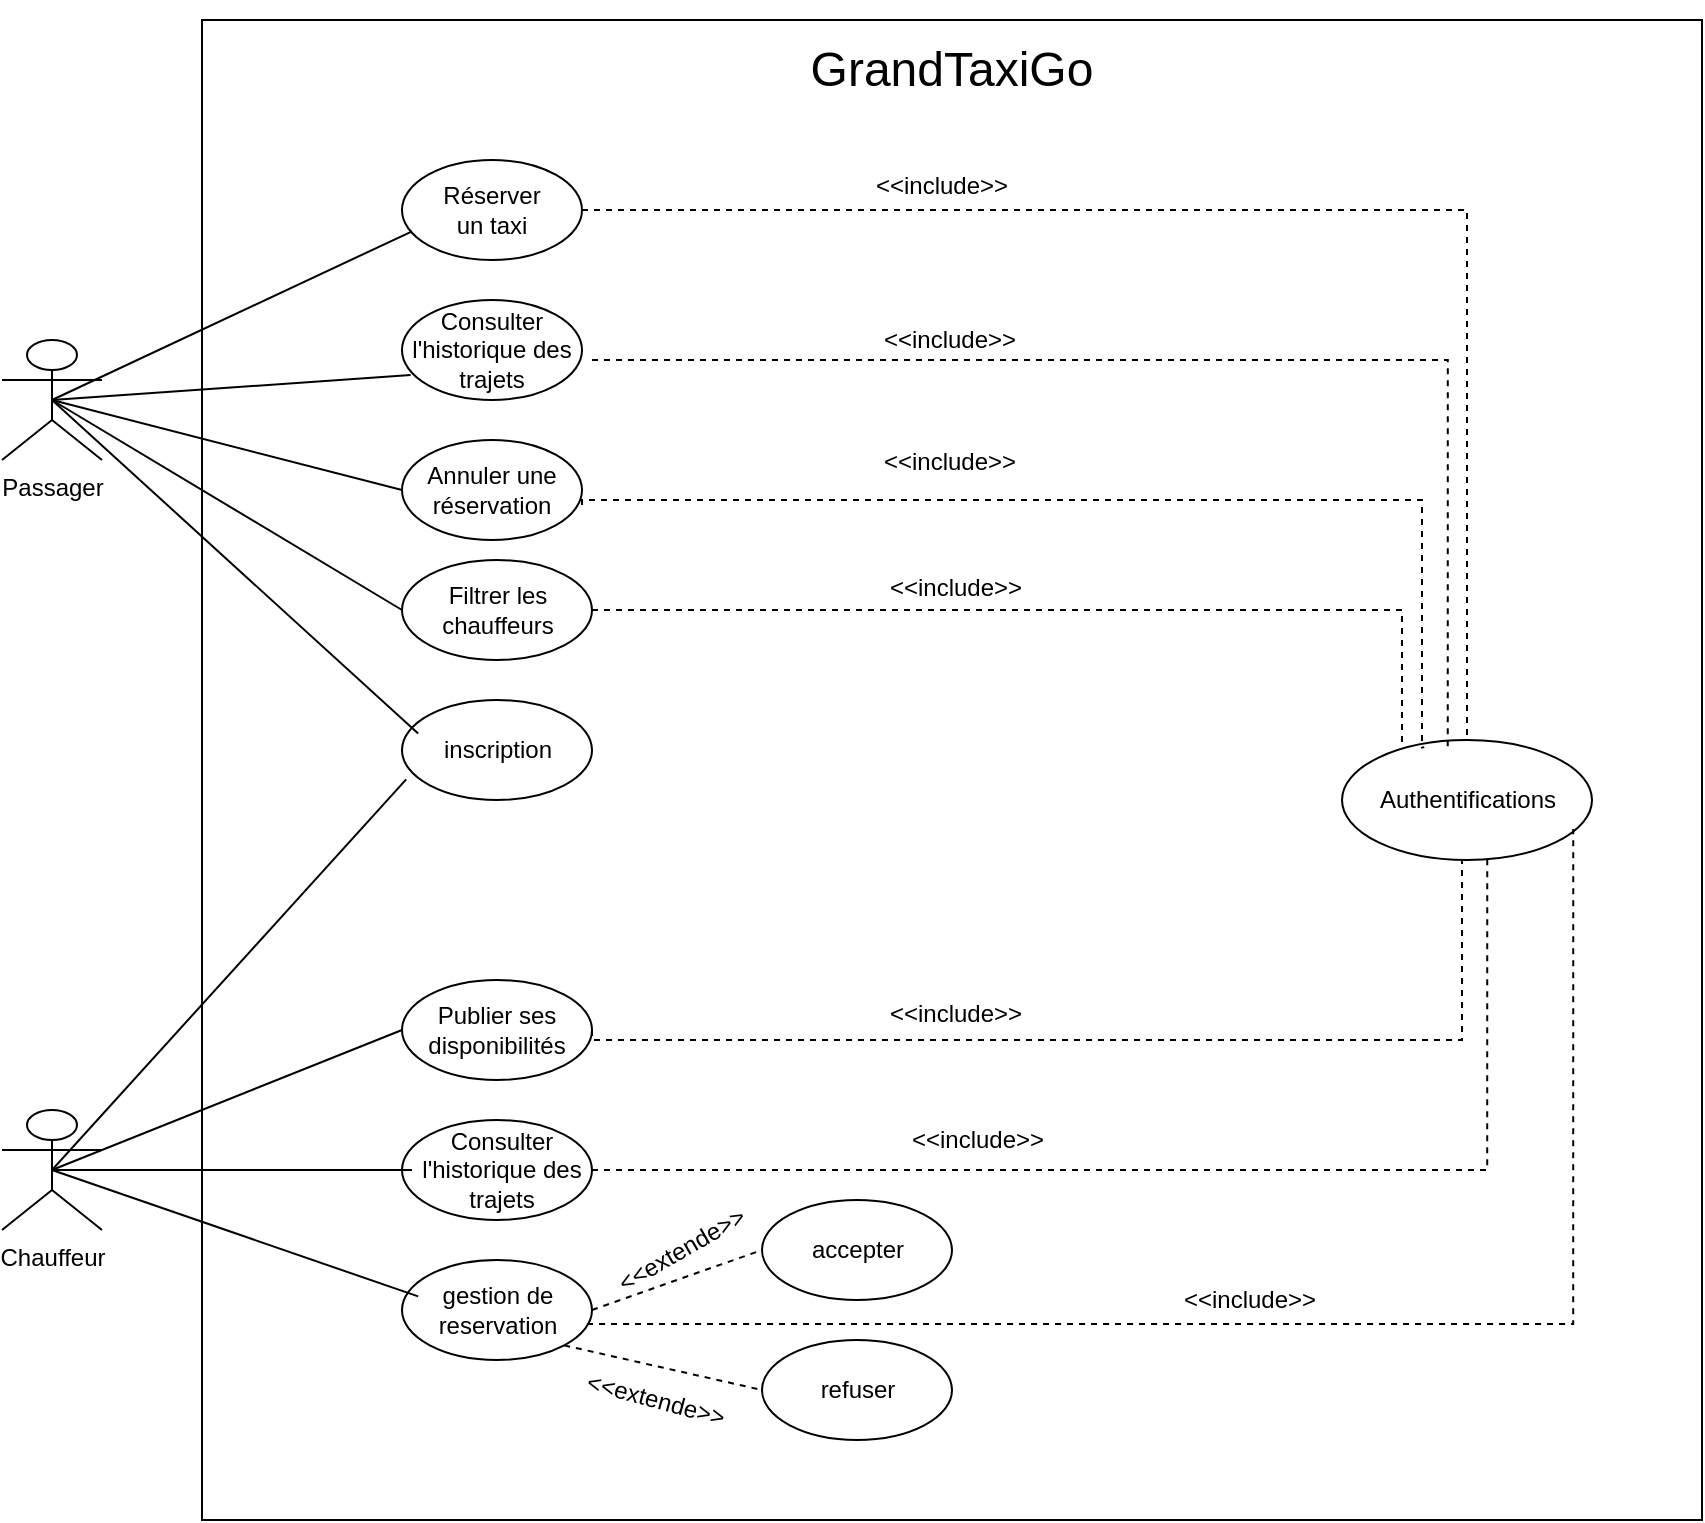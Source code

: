 <mxfile version="26.0.16">
  <diagram name="Page-1" id="VcgcVQ3smTGqQbMzkUrZ">
    <mxGraphModel dx="1034" dy="454" grid="1" gridSize="10" guides="1" tooltips="1" connect="1" arrows="1" fold="1" page="1" pageScale="1" pageWidth="827" pageHeight="1169" math="0" shadow="0">
      <root>
        <mxCell id="0" />
        <mxCell id="1" parent="0" />
        <mxCell id="NUxJk3UTo4rs5kgtsDef-1" value="" style="whiteSpace=wrap;html=1;aspect=fixed;" parent="1" vertex="1">
          <mxGeometry x="200" y="80" width="750" height="750" as="geometry" />
        </mxCell>
        <mxCell id="NUxJk3UTo4rs5kgtsDef-2" value="&lt;font style=&quot;font-size: 24px;&quot;&gt;GrandTaxiGo&lt;/font&gt;" style="text;html=1;align=center;verticalAlign=middle;whiteSpace=wrap;rounded=0;" parent="1" vertex="1">
          <mxGeometry x="477" y="70" width="196" height="70" as="geometry" />
        </mxCell>
        <mxCell id="NUxJk3UTo4rs5kgtsDef-3" value="Passager" style="shape=umlActor;verticalLabelPosition=bottom;verticalAlign=top;html=1;outlineConnect=0;" parent="1" vertex="1">
          <mxGeometry x="100" y="240" width="50" height="60" as="geometry" />
        </mxCell>
        <mxCell id="NUxJk3UTo4rs5kgtsDef-6" value="" style="ellipse;whiteSpace=wrap;html=1;" parent="1" vertex="1">
          <mxGeometry x="300" y="150" width="90" height="50" as="geometry" />
        </mxCell>
        <mxCell id="NUxJk3UTo4rs5kgtsDef-7" value="Réserver un taxi" style="text;html=1;align=center;verticalAlign=middle;whiteSpace=wrap;rounded=0;" parent="1" vertex="1">
          <mxGeometry x="315" y="160" width="60" height="30" as="geometry" />
        </mxCell>
        <mxCell id="NUxJk3UTo4rs5kgtsDef-8" value="" style="ellipse;whiteSpace=wrap;html=1;" parent="1" vertex="1">
          <mxGeometry x="300" y="220" width="90" height="50" as="geometry" />
        </mxCell>
        <mxCell id="NUxJk3UTo4rs5kgtsDef-9" value="Consulter l&#39;historique des trajets" style="text;html=1;align=center;verticalAlign=middle;whiteSpace=wrap;rounded=0;" parent="1" vertex="1">
          <mxGeometry x="295" y="230" width="100" height="30" as="geometry" />
        </mxCell>
        <mxCell id="NUxJk3UTo4rs5kgtsDef-10" value="" style="ellipse;whiteSpace=wrap;html=1;" parent="1" vertex="1">
          <mxGeometry x="300" y="290" width="90" height="50" as="geometry" />
        </mxCell>
        <mxCell id="NUxJk3UTo4rs5kgtsDef-11" value="Annuler une réservation" style="text;html=1;align=center;verticalAlign=middle;whiteSpace=wrap;rounded=0;" parent="1" vertex="1">
          <mxGeometry x="300" y="300" width="90" height="30" as="geometry" />
        </mxCell>
        <mxCell id="NUxJk3UTo4rs5kgtsDef-12" value="" style="ellipse;whiteSpace=wrap;html=1;" parent="1" vertex="1">
          <mxGeometry x="300" y="350" width="95" height="50" as="geometry" />
        </mxCell>
        <mxCell id="NUxJk3UTo4rs5kgtsDef-13" value="Filtrer les chauffeurs" style="text;html=1;align=center;verticalAlign=middle;whiteSpace=wrap;rounded=0;" parent="1" vertex="1">
          <mxGeometry x="317.5" y="360" width="60" height="30" as="geometry" />
        </mxCell>
        <mxCell id="NUxJk3UTo4rs5kgtsDef-14" value="Chauffeur" style="shape=umlActor;verticalLabelPosition=bottom;verticalAlign=top;html=1;outlineConnect=0;" parent="1" vertex="1">
          <mxGeometry x="100" y="625" width="50" height="60" as="geometry" />
        </mxCell>
        <mxCell id="NUxJk3UTo4rs5kgtsDef-15" value="" style="ellipse;whiteSpace=wrap;html=1;" parent="1" vertex="1">
          <mxGeometry x="770" y="440" width="125" height="60" as="geometry" />
        </mxCell>
        <mxCell id="NUxJk3UTo4rs5kgtsDef-16" value="Authentifications" style="text;html=1;align=center;verticalAlign=middle;whiteSpace=wrap;rounded=0;" parent="1" vertex="1">
          <mxGeometry x="789.75" y="455" width="85.5" height="30" as="geometry" />
        </mxCell>
        <mxCell id="NUxJk3UTo4rs5kgtsDef-17" value="" style="ellipse;whiteSpace=wrap;html=1;" parent="1" vertex="1">
          <mxGeometry x="300" y="420" width="95" height="50" as="geometry" />
        </mxCell>
        <mxCell id="NUxJk3UTo4rs5kgtsDef-18" value="inscription" style="text;html=1;align=center;verticalAlign=middle;whiteSpace=wrap;rounded=0;" parent="1" vertex="1">
          <mxGeometry x="317.5" y="430" width="60" height="30" as="geometry" />
        </mxCell>
        <mxCell id="NUxJk3UTo4rs5kgtsDef-21" value="" style="ellipse;whiteSpace=wrap;html=1;" parent="1" vertex="1">
          <mxGeometry x="300" y="560" width="95" height="50" as="geometry" />
        </mxCell>
        <mxCell id="NUxJk3UTo4rs5kgtsDef-22" value="Publier ses disponibilités" style="text;html=1;align=center;verticalAlign=middle;whiteSpace=wrap;rounded=0;" parent="1" vertex="1">
          <mxGeometry x="316.25" y="570" width="62.5" height="30" as="geometry" />
        </mxCell>
        <mxCell id="NUxJk3UTo4rs5kgtsDef-23" value="" style="ellipse;whiteSpace=wrap;html=1;" parent="1" vertex="1">
          <mxGeometry x="300" y="700" width="95" height="50" as="geometry" />
        </mxCell>
        <mxCell id="NUxJk3UTo4rs5kgtsDef-24" value="gestion de reservation" style="text;html=1;align=center;verticalAlign=middle;whiteSpace=wrap;rounded=0;" parent="1" vertex="1">
          <mxGeometry x="317.5" y="710" width="60" height="30" as="geometry" />
        </mxCell>
        <mxCell id="NUxJk3UTo4rs5kgtsDef-25" value="" style="ellipse;whiteSpace=wrap;html=1;" parent="1" vertex="1">
          <mxGeometry x="300" y="630" width="95" height="50" as="geometry" />
        </mxCell>
        <mxCell id="NUxJk3UTo4rs5kgtsDef-26" value="Consulter l&#39;historique des trajets" style="text;html=1;align=center;verticalAlign=middle;whiteSpace=wrap;rounded=0;" parent="1" vertex="1">
          <mxGeometry x="305" y="640" width="90" height="30" as="geometry" />
        </mxCell>
        <mxCell id="NUxJk3UTo4rs5kgtsDef-27" value="" style="ellipse;whiteSpace=wrap;html=1;" parent="1" vertex="1">
          <mxGeometry x="480" y="670" width="95" height="50" as="geometry" />
        </mxCell>
        <mxCell id="NUxJk3UTo4rs5kgtsDef-28" value="accepter" style="text;html=1;align=center;verticalAlign=middle;whiteSpace=wrap;rounded=0;" parent="1" vertex="1">
          <mxGeometry x="497.5" y="680" width="60" height="30" as="geometry" />
        </mxCell>
        <mxCell id="NUxJk3UTo4rs5kgtsDef-29" value="" style="ellipse;whiteSpace=wrap;html=1;" parent="1" vertex="1">
          <mxGeometry x="480" y="740" width="95" height="50" as="geometry" />
        </mxCell>
        <mxCell id="NUxJk3UTo4rs5kgtsDef-30" value="refuser" style="text;html=1;align=center;verticalAlign=middle;whiteSpace=wrap;rounded=0;" parent="1" vertex="1">
          <mxGeometry x="497.5" y="750" width="60" height="30" as="geometry" />
        </mxCell>
        <mxCell id="NUxJk3UTo4rs5kgtsDef-31" value="" style="endArrow=none;html=1;rounded=0;exitX=0.5;exitY=0.5;exitDx=0;exitDy=0;exitPerimeter=0;entryX=0.093;entryY=0.916;entryDx=0;entryDy=0;entryPerimeter=0;" parent="1" source="NUxJk3UTo4rs5kgtsDef-3" target="NUxJk3UTo4rs5kgtsDef-9" edge="1">
          <mxGeometry width="50" height="50" relative="1" as="geometry">
            <mxPoint x="300" y="510" as="sourcePoint" />
            <mxPoint x="350" y="460" as="targetPoint" />
          </mxGeometry>
        </mxCell>
        <mxCell id="NUxJk3UTo4rs5kgtsDef-32" value="" style="endArrow=none;html=1;rounded=0;exitX=0.5;exitY=0.5;exitDx=0;exitDy=0;exitPerimeter=0;entryX=0;entryY=0.5;entryDx=0;entryDy=0;" parent="1" source="NUxJk3UTo4rs5kgtsDef-3" target="NUxJk3UTo4rs5kgtsDef-11" edge="1">
          <mxGeometry width="50" height="50" relative="1" as="geometry">
            <mxPoint x="135" y="280" as="sourcePoint" />
            <mxPoint x="314" y="267" as="targetPoint" />
          </mxGeometry>
        </mxCell>
        <mxCell id="NUxJk3UTo4rs5kgtsDef-33" value="" style="endArrow=none;html=1;rounded=0;exitX=0.5;exitY=0.5;exitDx=0;exitDy=0;exitPerimeter=0;entryX=0;entryY=0.5;entryDx=0;entryDy=0;" parent="1" source="NUxJk3UTo4rs5kgtsDef-3" target="NUxJk3UTo4rs5kgtsDef-12" edge="1">
          <mxGeometry width="50" height="50" relative="1" as="geometry">
            <mxPoint x="135" y="280" as="sourcePoint" />
            <mxPoint x="310" y="325" as="targetPoint" />
          </mxGeometry>
        </mxCell>
        <mxCell id="NUxJk3UTo4rs5kgtsDef-34" value="" style="endArrow=none;html=1;rounded=0;exitX=0.5;exitY=0.5;exitDx=0;exitDy=0;exitPerimeter=0;entryX=0.085;entryY=0.335;entryDx=0;entryDy=0;entryPerimeter=0;" parent="1" source="NUxJk3UTo4rs5kgtsDef-3" target="NUxJk3UTo4rs5kgtsDef-17" edge="1">
          <mxGeometry width="50" height="50" relative="1" as="geometry">
            <mxPoint x="135" y="280" as="sourcePoint" />
            <mxPoint x="310" y="385" as="targetPoint" />
          </mxGeometry>
        </mxCell>
        <mxCell id="NUxJk3UTo4rs5kgtsDef-35" value="" style="endArrow=none;html=1;rounded=0;exitX=0.5;exitY=0.5;exitDx=0;exitDy=0;exitPerimeter=0;entryX=0.022;entryY=0.794;entryDx=0;entryDy=0;entryPerimeter=0;" parent="1" source="NUxJk3UTo4rs5kgtsDef-14" target="NUxJk3UTo4rs5kgtsDef-17" edge="1">
          <mxGeometry width="50" height="50" relative="1" as="geometry">
            <mxPoint x="135" y="280" as="sourcePoint" />
            <mxPoint x="318" y="447" as="targetPoint" />
          </mxGeometry>
        </mxCell>
        <mxCell id="NUxJk3UTo4rs5kgtsDef-36" value="" style="endArrow=none;html=1;rounded=0;exitX=0.5;exitY=0.5;exitDx=0;exitDy=0;exitPerimeter=0;entryX=0;entryY=0.5;entryDx=0;entryDy=0;" parent="1" source="NUxJk3UTo4rs5kgtsDef-14" target="NUxJk3UTo4rs5kgtsDef-21" edge="1">
          <mxGeometry width="50" height="50" relative="1" as="geometry">
            <mxPoint x="135" y="665" as="sourcePoint" />
            <mxPoint x="312" y="470" as="targetPoint" />
          </mxGeometry>
        </mxCell>
        <mxCell id="NUxJk3UTo4rs5kgtsDef-37" value="" style="endArrow=none;html=1;rounded=0;exitX=0.5;exitY=0.5;exitDx=0;exitDy=0;exitPerimeter=0;entryX=0;entryY=0.5;entryDx=0;entryDy=0;" parent="1" source="NUxJk3UTo4rs5kgtsDef-14" target="NUxJk3UTo4rs5kgtsDef-26" edge="1">
          <mxGeometry width="50" height="50" relative="1" as="geometry">
            <mxPoint x="135" y="665" as="sourcePoint" />
            <mxPoint x="310" y="595" as="targetPoint" />
          </mxGeometry>
        </mxCell>
        <mxCell id="NUxJk3UTo4rs5kgtsDef-38" value="" style="endArrow=none;html=1;rounded=0;exitX=0.5;exitY=0.5;exitDx=0;exitDy=0;exitPerimeter=0;entryX=0.085;entryY=0.364;entryDx=0;entryDy=0;entryPerimeter=0;" parent="1" source="NUxJk3UTo4rs5kgtsDef-14" target="NUxJk3UTo4rs5kgtsDef-23" edge="1">
          <mxGeometry width="50" height="50" relative="1" as="geometry">
            <mxPoint x="135" y="665" as="sourcePoint" />
            <mxPoint x="310" y="665" as="targetPoint" />
          </mxGeometry>
        </mxCell>
        <mxCell id="NUxJk3UTo4rs5kgtsDef-39" value="" style="endArrow=none;dashed=1;html=1;rounded=0;exitX=1;exitY=0.5;exitDx=0;exitDy=0;entryX=0;entryY=0.5;entryDx=0;entryDy=0;" parent="1" source="NUxJk3UTo4rs5kgtsDef-23" target="NUxJk3UTo4rs5kgtsDef-27" edge="1">
          <mxGeometry width="50" height="50" relative="1" as="geometry">
            <mxPoint x="300" y="730" as="sourcePoint" />
            <mxPoint x="350" y="680" as="targetPoint" />
          </mxGeometry>
        </mxCell>
        <mxCell id="NUxJk3UTo4rs5kgtsDef-40" value="" style="endArrow=none;dashed=1;html=1;rounded=0;exitX=1;exitY=1;exitDx=0;exitDy=0;entryX=0;entryY=0.5;entryDx=0;entryDy=0;" parent="1" source="NUxJk3UTo4rs5kgtsDef-23" target="NUxJk3UTo4rs5kgtsDef-29" edge="1">
          <mxGeometry width="50" height="50" relative="1" as="geometry">
            <mxPoint x="405" y="735" as="sourcePoint" />
            <mxPoint x="490" y="705" as="targetPoint" />
          </mxGeometry>
        </mxCell>
        <mxCell id="NUxJk3UTo4rs5kgtsDef-41" value="" style="endArrow=none;html=1;rounded=0;exitX=0.5;exitY=0.5;exitDx=0;exitDy=0;exitPerimeter=0;entryX=0.056;entryY=0.713;entryDx=0;entryDy=0;entryPerimeter=0;" parent="1" source="NUxJk3UTo4rs5kgtsDef-3" target="NUxJk3UTo4rs5kgtsDef-6" edge="1">
          <mxGeometry width="50" height="50" relative="1" as="geometry">
            <mxPoint x="135" y="280" as="sourcePoint" />
            <mxPoint x="314" y="267" as="targetPoint" />
          </mxGeometry>
        </mxCell>
        <mxCell id="NUxJk3UTo4rs5kgtsDef-42" value="" style="endArrow=none;dashed=1;html=1;rounded=0;exitX=1;exitY=0.5;exitDx=0;exitDy=0;entryX=0.5;entryY=0;entryDx=0;entryDy=0;edgeStyle=orthogonalEdgeStyle;" parent="1" source="NUxJk3UTo4rs5kgtsDef-6" target="NUxJk3UTo4rs5kgtsDef-15" edge="1">
          <mxGeometry width="50" height="50" relative="1" as="geometry">
            <mxPoint x="405" y="735" as="sourcePoint" />
            <mxPoint x="490" y="705" as="targetPoint" />
          </mxGeometry>
        </mxCell>
        <mxCell id="NUxJk3UTo4rs5kgtsDef-43" value="" style="endArrow=none;dashed=1;html=1;rounded=0;entryX=0.423;entryY=0.069;entryDx=0;entryDy=0;edgeStyle=orthogonalEdgeStyle;entryPerimeter=0;" parent="1" source="NUxJk3UTo4rs5kgtsDef-9" target="NUxJk3UTo4rs5kgtsDef-15" edge="1">
          <mxGeometry width="50" height="50" relative="1" as="geometry">
            <mxPoint x="400" y="185" as="sourcePoint" />
            <mxPoint x="843" y="450" as="targetPoint" />
            <Array as="points">
              <mxPoint x="823" y="250" />
            </Array>
          </mxGeometry>
        </mxCell>
        <mxCell id="NUxJk3UTo4rs5kgtsDef-45" value="" style="endArrow=none;dashed=1;html=1;rounded=0;entryX=0.329;entryY=0.061;entryDx=0;entryDy=0;edgeStyle=orthogonalEdgeStyle;entryPerimeter=0;exitX=1;exitY=0.75;exitDx=0;exitDy=0;" parent="1" source="NUxJk3UTo4rs5kgtsDef-11" target="NUxJk3UTo4rs5kgtsDef-15" edge="1">
          <mxGeometry width="50" height="50" relative="1" as="geometry">
            <mxPoint x="405" y="260" as="sourcePoint" />
            <mxPoint x="833" y="454" as="targetPoint" />
            <Array as="points">
              <mxPoint x="390" y="320" />
              <mxPoint x="810" y="320" />
              <mxPoint x="810" y="444" />
            </Array>
          </mxGeometry>
        </mxCell>
        <mxCell id="NUxJk3UTo4rs5kgtsDef-47" value="" style="endArrow=none;dashed=1;html=1;rounded=0;edgeStyle=orthogonalEdgeStyle;exitX=1;exitY=0.5;exitDx=0;exitDy=0;" parent="1" source="NUxJk3UTo4rs5kgtsDef-12" target="NUxJk3UTo4rs5kgtsDef-15" edge="1">
          <mxGeometry width="50" height="50" relative="1" as="geometry">
            <mxPoint x="405" y="260" as="sourcePoint" />
            <mxPoint x="833" y="454" as="targetPoint" />
            <Array as="points">
              <mxPoint x="800" y="375" />
            </Array>
          </mxGeometry>
        </mxCell>
        <mxCell id="NUxJk3UTo4rs5kgtsDef-48" value="" style="endArrow=none;dashed=1;html=1;rounded=0;edgeStyle=orthogonalEdgeStyle;exitX=1;exitY=0.5;exitDx=0;exitDy=0;entryX=0.5;entryY=1;entryDx=0;entryDy=0;" parent="1" source="NUxJk3UTo4rs5kgtsDef-21" target="NUxJk3UTo4rs5kgtsDef-15" edge="1">
          <mxGeometry width="50" height="50" relative="1" as="geometry">
            <mxPoint x="405" y="385" as="sourcePoint" />
            <mxPoint x="810" y="454" as="targetPoint" />
            <Array as="points">
              <mxPoint x="395" y="590" />
              <mxPoint x="830" y="590" />
              <mxPoint x="830" y="500" />
            </Array>
          </mxGeometry>
        </mxCell>
        <mxCell id="NUxJk3UTo4rs5kgtsDef-50" value="" style="endArrow=none;dashed=1;html=1;rounded=0;edgeStyle=orthogonalEdgeStyle;entryX=0.581;entryY=0.944;entryDx=0;entryDy=0;entryPerimeter=0;" parent="1" source="NUxJk3UTo4rs5kgtsDef-26" target="NUxJk3UTo4rs5kgtsDef-15" edge="1">
          <mxGeometry width="50" height="50" relative="1" as="geometry">
            <mxPoint x="405" y="595" as="sourcePoint" />
            <mxPoint x="843" y="510" as="targetPoint" />
            <Array as="points">
              <mxPoint x="843" y="655" />
            </Array>
          </mxGeometry>
        </mxCell>
        <mxCell id="NUxJk3UTo4rs5kgtsDef-51" value="" style="endArrow=none;dashed=1;html=1;rounded=0;edgeStyle=orthogonalEdgeStyle;entryX=0.941;entryY=0.741;entryDx=0;entryDy=0;entryPerimeter=0;exitX=0.995;exitY=0.64;exitDx=0;exitDy=0;exitPerimeter=0;" parent="1" edge="1">
          <mxGeometry width="50" height="50" relative="1" as="geometry">
            <mxPoint x="392.525" y="732" as="sourcePoint" />
            <mxPoint x="885.625" y="484.46" as="targetPoint" />
            <Array as="points">
              <mxPoint x="886" y="732" />
            </Array>
          </mxGeometry>
        </mxCell>
        <mxCell id="NUxJk3UTo4rs5kgtsDef-52" value="&amp;lt;&amp;lt;include&amp;gt;&amp;gt;" style="text;html=1;align=center;verticalAlign=middle;whiteSpace=wrap;rounded=0;" parent="1" vertex="1">
          <mxGeometry x="540" y="148" width="60" height="30" as="geometry" />
        </mxCell>
        <mxCell id="NUxJk3UTo4rs5kgtsDef-53" value="&amp;lt;&amp;lt;include&amp;gt;&amp;gt;" style="text;html=1;align=center;verticalAlign=middle;whiteSpace=wrap;rounded=0;" parent="1" vertex="1">
          <mxGeometry x="544" y="225" width="60" height="30" as="geometry" />
        </mxCell>
        <mxCell id="NUxJk3UTo4rs5kgtsDef-54" value="&amp;lt;&amp;lt;include&amp;gt;&amp;gt;" style="text;html=1;align=center;verticalAlign=middle;whiteSpace=wrap;rounded=0;" parent="1" vertex="1">
          <mxGeometry x="544" y="286" width="60" height="30" as="geometry" />
        </mxCell>
        <mxCell id="NUxJk3UTo4rs5kgtsDef-56" value="&amp;lt;&amp;lt;include&amp;gt;&amp;gt;" style="text;html=1;align=center;verticalAlign=middle;whiteSpace=wrap;rounded=0;" parent="1" vertex="1">
          <mxGeometry x="547" y="349" width="60" height="30" as="geometry" />
        </mxCell>
        <mxCell id="NUxJk3UTo4rs5kgtsDef-57" value="&amp;lt;&amp;lt;include&amp;gt;&amp;gt;" style="text;html=1;align=center;verticalAlign=middle;whiteSpace=wrap;rounded=0;" parent="1" vertex="1">
          <mxGeometry x="547" y="562" width="60" height="30" as="geometry" />
        </mxCell>
        <mxCell id="NUxJk3UTo4rs5kgtsDef-58" value="&amp;lt;&amp;lt;include&amp;gt;&amp;gt;" style="text;html=1;align=center;verticalAlign=middle;whiteSpace=wrap;rounded=0;" parent="1" vertex="1">
          <mxGeometry x="557.5" y="625" width="60" height="30" as="geometry" />
        </mxCell>
        <mxCell id="NUxJk3UTo4rs5kgtsDef-61" value="&amp;lt;&amp;lt;include&amp;gt;&amp;gt;" style="text;html=1;align=center;verticalAlign=middle;whiteSpace=wrap;rounded=0;" parent="1" vertex="1">
          <mxGeometry x="693.5" y="705" width="60" height="30" as="geometry" />
        </mxCell>
        <mxCell id="NUxJk3UTo4rs5kgtsDef-62" value="&amp;lt;&amp;lt;extende&amp;gt;&amp;gt;" style="text;html=1;align=center;verticalAlign=middle;whiteSpace=wrap;rounded=0;rotation=-30;" parent="1" vertex="1">
          <mxGeometry x="430" y="690" width="20" height="10" as="geometry" />
        </mxCell>
        <mxCell id="NUxJk3UTo4rs5kgtsDef-63" value="&amp;lt;&amp;lt;extende&amp;gt;&amp;gt;" style="text;html=1;align=center;verticalAlign=middle;whiteSpace=wrap;rounded=0;rotation=15;" parent="1" vertex="1">
          <mxGeometry x="395" y="760" width="63.5" height="20" as="geometry" />
        </mxCell>
      </root>
    </mxGraphModel>
  </diagram>
</mxfile>
